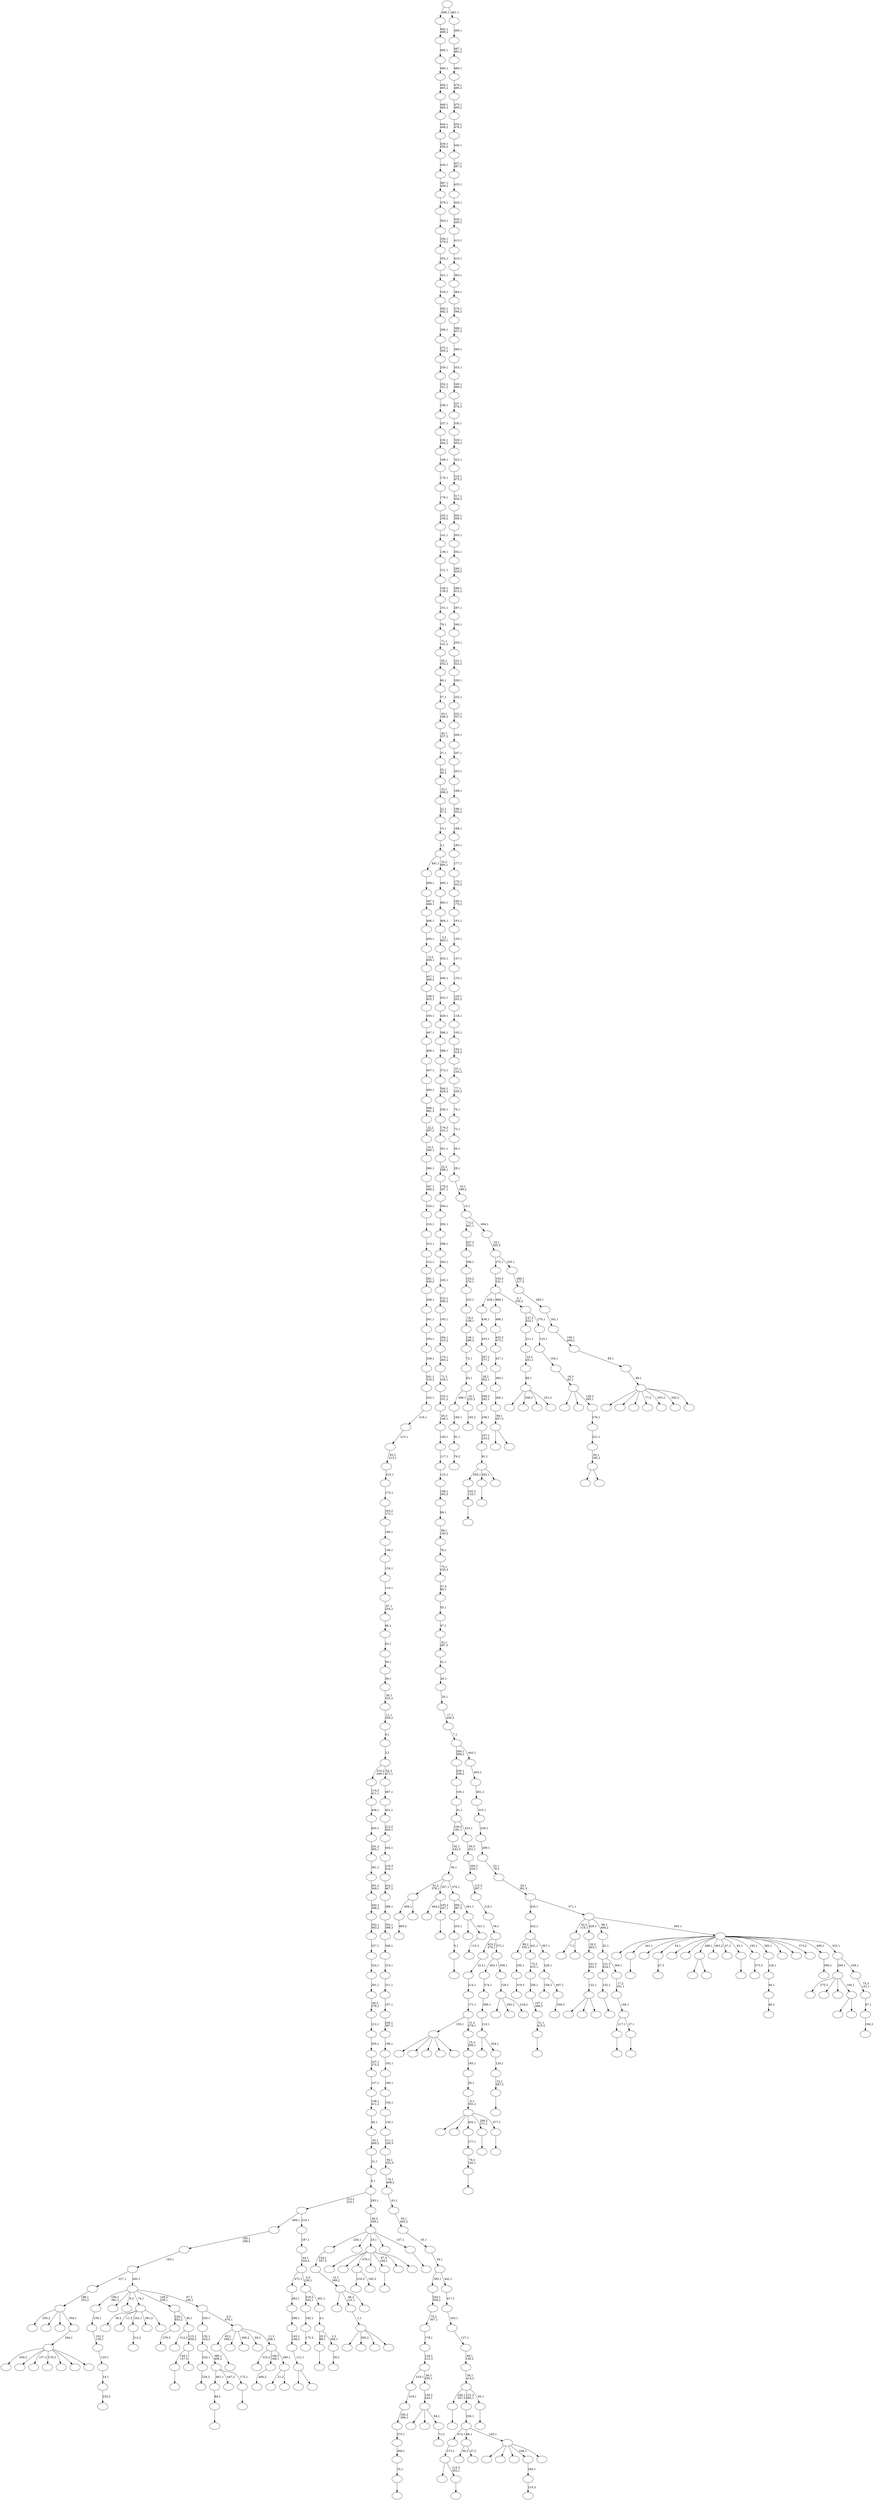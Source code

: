digraph T {
	650 [label=""]
	649 [label=""]
	648 [label=""]
	647 [label=""]
	646 [label=""]
	645 [label=""]
	644 [label=""]
	643 [label=""]
	642 [label=""]
	641 [label=""]
	640 [label=""]
	639 [label=""]
	638 [label=""]
	637 [label=""]
	636 [label=""]
	635 [label=""]
	634 [label=""]
	633 [label=""]
	632 [label=""]
	631 [label=""]
	630 [label=""]
	629 [label=""]
	628 [label=""]
	627 [label=""]
	626 [label=""]
	625 [label=""]
	624 [label=""]
	623 [label=""]
	622 [label=""]
	621 [label=""]
	620 [label=""]
	619 [label=""]
	618 [label=""]
	617 [label=""]
	616 [label=""]
	615 [label=""]
	614 [label=""]
	613 [label=""]
	612 [label=""]
	611 [label=""]
	610 [label=""]
	609 [label=""]
	608 [label=""]
	607 [label=""]
	606 [label=""]
	605 [label=""]
	604 [label=""]
	603 [label=""]
	602 [label=""]
	601 [label=""]
	600 [label=""]
	599 [label=""]
	598 [label=""]
	597 [label=""]
	596 [label=""]
	595 [label=""]
	594 [label=""]
	593 [label=""]
	592 [label=""]
	591 [label=""]
	590 [label=""]
	589 [label=""]
	588 [label=""]
	587 [label=""]
	586 [label=""]
	585 [label=""]
	584 [label=""]
	583 [label=""]
	582 [label=""]
	581 [label=""]
	580 [label=""]
	579 [label=""]
	578 [label=""]
	577 [label=""]
	576 [label=""]
	575 [label=""]
	574 [label=""]
	573 [label=""]
	572 [label=""]
	571 [label=""]
	570 [label=""]
	569 [label=""]
	568 [label=""]
	567 [label=""]
	566 [label=""]
	565 [label=""]
	564 [label=""]
	563 [label=""]
	562 [label=""]
	561 [label=""]
	560 [label=""]
	559 [label=""]
	558 [label=""]
	557 [label=""]
	556 [label=""]
	555 [label=""]
	554 [label=""]
	553 [label=""]
	552 [label=""]
	551 [label=""]
	550 [label=""]
	549 [label=""]
	548 [label=""]
	547 [label=""]
	546 [label=""]
	545 [label=""]
	544 [label=""]
	543 [label=""]
	542 [label=""]
	541 [label=""]
	540 [label=""]
	539 [label=""]
	538 [label=""]
	537 [label=""]
	536 [label=""]
	535 [label=""]
	534 [label=""]
	533 [label=""]
	532 [label=""]
	531 [label=""]
	530 [label=""]
	529 [label=""]
	528 [label=""]
	527 [label=""]
	526 [label=""]
	525 [label=""]
	524 [label=""]
	523 [label=""]
	522 [label=""]
	521 [label=""]
	520 [label=""]
	519 [label=""]
	518 [label=""]
	517 [label=""]
	516 [label=""]
	515 [label=""]
	514 [label=""]
	513 [label=""]
	512 [label=""]
	511 [label=""]
	510 [label=""]
	509 [label=""]
	508 [label=""]
	507 [label=""]
	506 [label=""]
	505 [label=""]
	504 [label=""]
	503 [label=""]
	502 [label=""]
	501 [label=""]
	500 [label=""]
	499 [label=""]
	498 [label=""]
	497 [label=""]
	496 [label=""]
	495 [label=""]
	494 [label=""]
	493 [label=""]
	492 [label=""]
	491 [label=""]
	490 [label=""]
	489 [label=""]
	488 [label=""]
	487 [label=""]
	486 [label=""]
	485 [label=""]
	484 [label=""]
	483 [label=""]
	482 [label=""]
	481 [label=""]
	480 [label=""]
	479 [label=""]
	478 [label=""]
	477 [label=""]
	476 [label=""]
	475 [label=""]
	474 [label=""]
	473 [label=""]
	472 [label=""]
	471 [label=""]
	470 [label=""]
	469 [label=""]
	468 [label=""]
	467 [label=""]
	466 [label=""]
	465 [label=""]
	464 [label=""]
	463 [label=""]
	462 [label=""]
	461 [label=""]
	460 [label=""]
	459 [label=""]
	458 [label=""]
	457 [label=""]
	456 [label=""]
	455 [label=""]
	454 [label=""]
	453 [label=""]
	452 [label=""]
	451 [label=""]
	450 [label=""]
	449 [label=""]
	448 [label=""]
	447 [label=""]
	446 [label=""]
	445 [label=""]
	444 [label=""]
	443 [label=""]
	442 [label=""]
	441 [label=""]
	440 [label=""]
	439 [label=""]
	438 [label=""]
	437 [label=""]
	436 [label=""]
	435 [label=""]
	434 [label=""]
	433 [label=""]
	432 [label=""]
	431 [label=""]
	430 [label=""]
	429 [label=""]
	428 [label=""]
	427 [label=""]
	426 [label=""]
	425 [label=""]
	424 [label=""]
	423 [label=""]
	422 [label=""]
	421 [label=""]
	420 [label=""]
	419 [label=""]
	418 [label=""]
	417 [label=""]
	416 [label=""]
	415 [label=""]
	414 [label=""]
	413 [label=""]
	412 [label=""]
	411 [label=""]
	410 [label=""]
	409 [label=""]
	408 [label=""]
	407 [label=""]
	406 [label=""]
	405 [label=""]
	404 [label=""]
	403 [label=""]
	402 [label=""]
	401 [label=""]
	400 [label=""]
	399 [label=""]
	398 [label=""]
	397 [label=""]
	396 [label=""]
	395 [label=""]
	394 [label=""]
	393 [label=""]
	392 [label=""]
	391 [label=""]
	390 [label=""]
	389 [label=""]
	388 [label=""]
	387 [label=""]
	386 [label=""]
	385 [label=""]
	384 [label=""]
	383 [label=""]
	382 [label=""]
	381 [label=""]
	380 [label=""]
	379 [label=""]
	378 [label=""]
	377 [label=""]
	376 [label=""]
	375 [label=""]
	374 [label=""]
	373 [label=""]
	372 [label=""]
	371 [label=""]
	370 [label=""]
	369 [label=""]
	368 [label=""]
	367 [label=""]
	366 [label=""]
	365 [label=""]
	364 [label=""]
	363 [label=""]
	362 [label=""]
	361 [label=""]
	360 [label=""]
	359 [label=""]
	358 [label=""]
	357 [label=""]
	356 [label=""]
	355 [label=""]
	354 [label=""]
	353 [label=""]
	352 [label=""]
	351 [label=""]
	350 [label=""]
	349 [label=""]
	348 [label=""]
	347 [label=""]
	346 [label=""]
	345 [label=""]
	344 [label=""]
	343 [label=""]
	342 [label=""]
	341 [label=""]
	340 [label=""]
	339 [label=""]
	338 [label=""]
	337 [label=""]
	336 [label=""]
	335 [label=""]
	334 [label=""]
	333 [label=""]
	332 [label=""]
	331 [label=""]
	330 [label=""]
	329 [label=""]
	328 [label=""]
	327 [label=""]
	326 [label=""]
	325 [label=""]
	324 [label=""]
	323 [label=""]
	322 [label=""]
	321 [label=""]
	320 [label=""]
	319 [label=""]
	318 [label=""]
	317 [label=""]
	316 [label=""]
	315 [label=""]
	314 [label=""]
	313 [label=""]
	312 [label=""]
	311 [label=""]
	310 [label=""]
	309 [label=""]
	308 [label=""]
	307 [label=""]
	306 [label=""]
	305 [label=""]
	304 [label=""]
	303 [label=""]
	302 [label=""]
	301 [label=""]
	300 [label=""]
	299 [label=""]
	298 [label=""]
	297 [label=""]
	296 [label=""]
	295 [label=""]
	294 [label=""]
	293 [label=""]
	292 [label=""]
	291 [label=""]
	290 [label=""]
	289 [label=""]
	288 [label=""]
	287 [label=""]
	286 [label=""]
	285 [label=""]
	284 [label=""]
	283 [label=""]
	282 [label=""]
	281 [label=""]
	280 [label=""]
	279 [label=""]
	278 [label=""]
	277 [label=""]
	276 [label=""]
	275 [label=""]
	274 [label=""]
	273 [label=""]
	272 [label=""]
	271 [label=""]
	270 [label=""]
	269 [label=""]
	268 [label=""]
	267 [label=""]
	266 [label=""]
	265 [label=""]
	264 [label=""]
	263 [label=""]
	262 [label=""]
	261 [label=""]
	260 [label=""]
	259 [label=""]
	258 [label=""]
	257 [label=""]
	256 [label=""]
	255 [label=""]
	254 [label=""]
	253 [label=""]
	252 [label=""]
	251 [label=""]
	250 [label=""]
	249 [label=""]
	248 [label=""]
	247 [label=""]
	246 [label=""]
	245 [label=""]
	244 [label=""]
	243 [label=""]
	242 [label=""]
	241 [label=""]
	240 [label=""]
	239 [label=""]
	238 [label=""]
	237 [label=""]
	236 [label=""]
	235 [label=""]
	234 [label=""]
	233 [label=""]
	232 [label=""]
	231 [label=""]
	230 [label=""]
	229 [label=""]
	228 [label=""]
	227 [label=""]
	226 [label=""]
	225 [label=""]
	224 [label=""]
	223 [label=""]
	222 [label=""]
	221 [label=""]
	220 [label=""]
	219 [label=""]
	218 [label=""]
	217 [label=""]
	216 [label=""]
	215 [label=""]
	214 [label=""]
	213 [label=""]
	212 [label=""]
	211 [label=""]
	210 [label=""]
	209 [label=""]
	208 [label=""]
	207 [label=""]
	206 [label=""]
	205 [label=""]
	204 [label=""]
	203 [label=""]
	202 [label=""]
	201 [label=""]
	200 [label=""]
	199 [label=""]
	198 [label=""]
	197 [label=""]
	196 [label=""]
	195 [label=""]
	194 [label=""]
	193 [label=""]
	192 [label=""]
	191 [label=""]
	190 [label=""]
	189 [label=""]
	188 [label=""]
	187 [label=""]
	186 [label=""]
	185 [label=""]
	184 [label=""]
	183 [label=""]
	182 [label=""]
	181 [label=""]
	180 [label=""]
	179 [label=""]
	178 [label=""]
	177 [label=""]
	176 [label=""]
	175 [label=""]
	174 [label=""]
	173 [label=""]
	172 [label=""]
	171 [label=""]
	170 [label=""]
	169 [label=""]
	168 [label=""]
	167 [label=""]
	166 [label=""]
	165 [label=""]
	164 [label=""]
	163 [label=""]
	162 [label=""]
	161 [label=""]
	160 [label=""]
	159 [label=""]
	158 [label=""]
	157 [label=""]
	156 [label=""]
	155 [label=""]
	154 [label=""]
	153 [label=""]
	152 [label=""]
	151 [label=""]
	150 [label=""]
	149 [label=""]
	148 [label=""]
	147 [label=""]
	146 [label=""]
	145 [label=""]
	144 [label=""]
	143 [label=""]
	142 [label=""]
	141 [label=""]
	140 [label=""]
	139 [label=""]
	138 [label=""]
	137 [label=""]
	136 [label=""]
	135 [label=""]
	134 [label=""]
	133 [label=""]
	132 [label=""]
	131 [label=""]
	130 [label=""]
	129 [label=""]
	128 [label=""]
	127 [label=""]
	126 [label=""]
	125 [label=""]
	124 [label=""]
	123 [label=""]
	122 [label=""]
	121 [label=""]
	120 [label=""]
	119 [label=""]
	118 [label=""]
	117 [label=""]
	116 [label=""]
	115 [label=""]
	114 [label=""]
	113 [label=""]
	112 [label=""]
	111 [label=""]
	110 [label=""]
	109 [label=""]
	108 [label=""]
	107 [label=""]
	106 [label=""]
	105 [label=""]
	104 [label=""]
	103 [label=""]
	102 [label=""]
	101 [label=""]
	100 [label=""]
	99 [label=""]
	98 [label=""]
	97 [label=""]
	96 [label=""]
	95 [label=""]
	94 [label=""]
	93 [label=""]
	92 [label=""]
	91 [label=""]
	90 [label=""]
	89 [label=""]
	88 [label=""]
	87 [label=""]
	86 [label=""]
	85 [label=""]
	84 [label=""]
	83 [label=""]
	82 [label=""]
	81 [label=""]
	80 [label=""]
	79 [label=""]
	78 [label=""]
	77 [label=""]
	76 [label=""]
	75 [label=""]
	74 [label=""]
	73 [label=""]
	72 [label=""]
	71 [label=""]
	70 [label=""]
	69 [label=""]
	68 [label=""]
	67 [label=""]
	66 [label=""]
	65 [label=""]
	64 [label=""]
	63 [label=""]
	62 [label=""]
	61 [label=""]
	60 [label=""]
	59 [label=""]
	58 [label=""]
	57 [label=""]
	56 [label=""]
	55 [label=""]
	54 [label=""]
	53 [label=""]
	52 [label=""]
	51 [label=""]
	50 [label=""]
	49 [label=""]
	48 [label=""]
	47 [label=""]
	46 [label=""]
	45 [label=""]
	44 [label=""]
	43 [label=""]
	42 [label=""]
	41 [label=""]
	40 [label=""]
	39 [label=""]
	38 [label=""]
	37 [label=""]
	36 [label=""]
	35 [label=""]
	34 [label=""]
	33 [label=""]
	32 [label=""]
	31 [label=""]
	30 [label=""]
	29 [label=""]
	28 [label=""]
	27 [label=""]
	26 [label=""]
	25 [label=""]
	24 [label=""]
	23 [label=""]
	22 [label=""]
	21 [label=""]
	20 [label=""]
	19 [label=""]
	18 [label=""]
	17 [label=""]
	16 [label=""]
	15 [label=""]
	14 [label=""]
	13 [label=""]
	12 [label=""]
	11 [label=""]
	10 [label=""]
	9 [label=""]
	8 [label=""]
	7 [label=""]
	6 [label=""]
	5 [label=""]
	4 [label=""]
	3 [label=""]
	2 [label=""]
	1 [label=""]
	0 [label=""]
	648 -> 649 [label=""]
	645 -> 646 [label="485,2"]
	638 -> 639 [label="47,3"]
	633 -> 634 [label=""]
	632 -> 633 [label="102,2\n116,1"]
	621 -> 622 [label=""]
	620 -> 621 [label="84,1"]
	618 -> 619 [label="235,2"]
	617 -> 618 [label="14,1"]
	616 -> 617 [label="125,1"]
	615 -> 616 [label="101,2\n135,1"]
	614 -> 615 [label="239,1"]
	612 -> 613 [label=""]
	606 -> 607 [label=""]
	605 -> 606 [label="5,1"]
	604 -> 605 [label="253,1"]
	600 -> 645 [label="409,1"]
	600 -> 601 [label=""]
	598 -> 631 [label=""]
	598 -> 599 [label=""]
	593 -> 594 [label=""]
	580 -> 581 [label="212,2"]
	577 -> 578 [label=""]
	576 -> 577 [label="79,2\n142,1"]
	575 -> 576 [label="277,1"]
	571 -> 572 [label=""]
	570 -> 571 [label="16,1"]
	569 -> 570 [label="309,1"]
	568 -> 569 [label="375,1"]
	567 -> 568 [label="180,2\n399,1"]
	566 -> 567 [label="418,1"]
	560 -> 602 [label=""]
	560 -> 596 [label="395,2"]
	560 -> 574 [label=""]
	560 -> 561 [label=""]
	559 -> 560 [label="1,1"]
	556 -> 557 [label=""]
	555 -> 556 [label="152,1"]
	553 -> 610 [label="7,2"]
	553 -> 554 [label=""]
	549 -> 550 [label=""]
	545 -> 546 [label="319,3"]
	544 -> 545 [label="230,1"]
	542 -> 543 [label=""]
	541 -> 542 [label="51,1\n415,2"]
	540 -> 541 [label="197,1\n388,3"]
	539 -> 540 [label="256,1"]
	538 -> 539 [label="75,2\n415,1"]
	536 -> 537 [label=""]
	535 -> 597 [label=""]
	535 -> 536 [label="215,3\n452,1"]
	534 -> 535 [label="273,1"]
	531 -> 532 [label="76,2"]
	530 -> 531 [label="81,1"]
	529 -> 530 [label="166,1"]
	527 -> 528 [label=""]
	524 -> 525 [label="466,2"]
	519 -> 632 [label="265,1"]
	519 -> 549 [label="263,1"]
	519 -> 520 [label=""]
	518 -> 519 [label="91,1"]
	517 -> 518 [label="107,1\n233,2"]
	516 -> 517 [label="258,1"]
	515 -> 516 [label="208,2\n282,1"]
	514 -> 515 [label="28,2\n362,1"]
	513 -> 514 [label="267,2\n377,1"]
	512 -> 513 [label="433,1"]
	511 -> 512 [label="436,1"]
	508 -> 644 [label="216,2"]
	508 -> 509 [label="160,2"]
	506 -> 590 [label=""]
	506 -> 507 [label=""]
	505 -> 506 [label="80,1\n267,3"]
	504 -> 505 [label="266,1"]
	503 -> 504 [label="380,1"]
	502 -> 503 [label="427,1"]
	501 -> 502 [label="435,2\n473,1"]
	500 -> 501 [label="488,1"]
	495 -> 496 [label="356,3"]
	494 -> 548 [label="158,2"]
	494 -> 495 [label="497,1"]
	493 -> 494 [label="328,1"]
	492 -> 544 [label="89,2\n350,1"]
	492 -> 538 [label="431,1"]
	492 -> 493 [label="367,1"]
	491 -> 492 [label="422,1"]
	489 -> 490 [label=""]
	487 -> 637 [label=""]
	487 -> 559 [label="66,2\n131,1"]
	487 -> 488 [label=""]
	486 -> 487 [label="12,1\n169,2"]
	485 -> 486 [label="224,1\n347,2"]
	482 -> 483 [label=""]
	481 -> 521 [label="464,2"]
	481 -> 482 [label="193,2\n247,1"]
	478 -> 479 [label="234,2"]
	475 -> 476 [label=""]
	472 -> 473 [label="175,2"]
	471 -> 472 [label="182,1"]
	469 -> 636 [label=""]
	469 -> 523 [label="208,3"]
	469 -> 474 [label=""]
	469 -> 470 [label="231,2"]
	468 -> 469 [label="88,1"]
	467 -> 468 [label="33,2\n201,1"]
	466 -> 467 [label="211,1"]
	463 -> 464 [label=""]
	461 -> 462 [label="373,3"]
	459 -> 460 [label="46,2"]
	458 -> 459 [label="46,1"]
	457 -> 458 [label="126,1"]
	454 -> 522 [label=""]
	454 -> 455 [label=""]
	453 -> 454 [label="95,1\n185,2"]
	452 -> 453 [label="221,1"]
	451 -> 452 [label="276,1"]
	450 -> 588 [label=""]
	450 -> 552 [label=""]
	450 -> 451 [label="129,2\n495,1"]
	449 -> 450 [label="19,3\n83,1"]
	448 -> 449 [label="104,1"]
	447 -> 448 [label="123,1"]
	446 -> 466 [label="147,2\n325,1"]
	446 -> 447 [label="270,1"]
	445 -> 511 [label="438,1"]
	445 -> 500 [label="489,1"]
	445 -> 446 [label="6,1\n330,2"]
	444 -> 445 [label="103,3\n231,1"]
	442 -> 443 [label="279,3"]
	440 -> 441 [label="71,2"]
	439 -> 609 [label=""]
	439 -> 583 [label=""]
	439 -> 440 [label="64,1"]
	438 -> 439 [label="130,2\n243,1"]
	437 -> 566 [label="419,1"]
	437 -> 438 [label="39,3\n355,1"]
	436 -> 437 [label="124,1\n312,3"]
	435 -> 436 [label="178,1"]
	434 -> 435 [label="70,2\n307,1"]
	433 -> 434 [label="334,1\n356,2"]
	429 -> 629 [label=""]
	429 -> 499 [label=""]
	429 -> 430 [label=""]
	428 -> 429 [label="122,1"]
	427 -> 428 [label="101,3\n202,1"]
	426 -> 427 [label="20,2\n262,1"]
	424 -> 425 [label=""]
	421 -> 584 [label="30,2"]
	421 -> 422 [label="37,2"]
	418 -> 547 [label=""]
	418 -> 419 [label=""]
	417 -> 418 [label="112,1"]
	416 -> 417 [label="143,1\n248,2"]
	415 -> 416 [label="299,1"]
	414 -> 415 [label="462,1"]
	412 -> 413 [label=""]
	411 -> 612 [label="217,1"]
	411 -> 412 [label="27,1"]
	410 -> 411 [label="109,1"]
	409 -> 410 [label="17,2\n191,1"]
	408 -> 555 [label="121,3\n424,1"]
	408 -> 409 [label="364,1"]
	407 -> 408 [label="32,1"]
	405 -> 406 [label="210,3"]
	404 -> 405 [label="240,1"]
	399 -> 400 [label="115,2"]
	398 -> 628 [label=""]
	398 -> 399 [label="421,1"]
	397 -> 604 [label="365,1\n387,3"]
	397 -> 398 [label="361,1"]
	396 -> 600 [label="41,2\n378,1"]
	396 -> 481 [label="357,1"]
	396 -> 397 [label="370,1"]
	395 -> 396 [label="36,1"]
	394 -> 395 [label="92,1\n163,3"]
	386 -> 387 [label=""]
	385 -> 620 [label="461,1"]
	385 -> 431 [label="447,2"]
	385 -> 386 [label="172,1"]
	384 -> 478 [label="234,1"]
	384 -> 385 [label="386,1\n406,2"]
	383 -> 384 [label="132,1\n324,2"]
	381 -> 647 [label=""]
	381 -> 642 [label=""]
	381 -> 551 [label=""]
	381 -> 497 [label=""]
	381 -> 382 [label=""]
	378 -> 379 [label=""]
	376 -> 377 [label=""]
	375 -> 376 [label="53,1\n287,2"]
	374 -> 375 [label="120,1"]
	373 -> 562 [label=""]
	373 -> 374 [label="204,1"]
	372 -> 373 [label="110,1"]
	371 -> 372 [label="369,1"]
	370 -> 371 [label="374,1"]
	368 -> 626 [label="450,2"]
	368 -> 624 [label=""]
	368 -> 563 [label="157,2"]
	368 -> 558 [label="279,2"]
	368 -> 477 [label=""]
	368 -> 389 [label=""]
	368 -> 369 [label=""]
	367 -> 368 [label="264,1"]
	366 -> 641 [label="205,2"]
	366 -> 623 [label=""]
	366 -> 432 [label=""]
	366 -> 367 [label="304,1"]
	365 -> 366 [label="186,1\n252,2"]
	362 -> 363 [label="396,2"]
	360 -> 627 [label="49,2"]
	360 -> 582 [label="11,2"]
	360 -> 580 [label="242,1"]
	360 -> 465 [label="381,2"]
	360 -> 361 [label=""]
	358 -> 378 [label="144,1\n157,3"]
	358 -> 359 [label=""]
	357 -> 573 [label="312,2"]
	357 -> 358 [label="113,1\n459,2"]
	356 -> 442 [label="228,1\n453,2"]
	356 -> 357 [label="90,1"]
	354 -> 608 [label=""]
	354 -> 586 [label=""]
	354 -> 508 [label="478,1"]
	354 -> 484 [label=""]
	354 -> 463 [label="87,3\n194,1"]
	354 -> 391 [label=""]
	354 -> 355 [label=""]
	352 -> 353 [label=""]
	351 -> 611 [label=""]
	351 -> 595 [label=""]
	351 -> 575 [label="402,1"]
	351 -> 424 [label="206,2\n271,1"]
	351 -> 352 [label="477,1"]
	350 -> 351 [label="8,1\n301,2"]
	349 -> 350 [label="29,1"]
	348 -> 349 [label="183,1"]
	347 -> 348 [label="15,3\n206,1"]
	346 -> 381 [label="150,1"]
	346 -> 347 [label="31,2\n278,1"]
	345 -> 346 [label="171,1"]
	344 -> 345 [label="214,1"]
	343 -> 344 [label="413,1"]
	341 -> 589 [label="21,2"]
	341 -> 342 [label=""]
	340 -> 533 [label="310,2"]
	340 -> 524 [label="148,3\n168,1"]
	340 -> 341 [label="280,1"]
	339 -> 593 [label="45,2\n348,1"]
	339 -> 591 [label=""]
	339 -> 510 [label="366,2"]
	339 -> 401 [label="59,2"]
	339 -> 340 [label="11,3\n308,1"]
	338 -> 383 [label="220,1"]
	338 -> 339 [label="9,3\n470,1"]
	337 -> 614 [label="190,2\n382,1"]
	337 -> 564 [label=""]
	337 -> 498 [label="9,2"]
	337 -> 360 [label="74,1"]
	337 -> 356 [label="148,2\n359,1"]
	337 -> 338 [label="87,2\n146,1"]
	336 -> 365 [label="227,1"]
	336 -> 337 [label="295,1"]
	335 -> 336 [label="145,1"]
	334 -> 335 [label="190,1\n268,2"]
	332 -> 585 [label=""]
	332 -> 390 [label="292,2"]
	332 -> 333 [label="218,2"]
	331 -> 332 [label="128,1"]
	330 -> 370 [label="492,1"]
	330 -> 331 [label="358,1"]
	329 -> 343 [label="423,2\n479,1"]
	329 -> 330 [label="372,1"]
	328 -> 329 [label="38,1"]
	327 -> 328 [label="218,1"]
	326 -> 327 [label="115,3\n287,1"]
	325 -> 326 [label="200,2\n336,1"]
	324 -> 325 [label="65,3\n351,1"]
	323 -> 394 [label="100,2\n181,1"]
	323 -> 324 [label="423,1"]
	322 -> 323 [label="31,1"]
	321 -> 322 [label="100,1"]
	320 -> 321 [label="200,1\n339,2"]
	317 -> 640 [label=""]
	317 -> 579 [label=""]
	317 -> 420 [label=""]
	317 -> 404 [label="338,1"]
	317 -> 318 [label=""]
	316 -> 534 [label="474,1"]
	316 -> 421 [label="86,1"]
	316 -> 317 [label="105,1"]
	315 -> 316 [label="326,1"]
	313 -> 314 [label="39,2"]
	312 -> 527 [label="25,3\n98,1"]
	312 -> 313 [label="2,2\n394,1"]
	311 -> 312 [label="4,1"]
	310 -> 471 [label="319,2\n342,1"]
	310 -> 311 [label="391,1"]
	309 -> 414 [label="472,1"]
	309 -> 310 [label="0,2\n236,1"]
	308 -> 309 [label="44,1\n324,3"]
	307 -> 308 [label="187,1"]
	306 -> 334 [label="484,1"]
	306 -> 307 [label="219,1"]
	304 -> 305 [label=""]
	303 -> 485 [label="226,1"]
	303 -> 380 [label=""]
	303 -> 354 [label="18,1"]
	303 -> 319 [label=""]
	303 -> 304 [label="137,1"]
	302 -> 303 [label="49,3\n169,1"]
	301 -> 306 [label="215,2\n310,1"]
	301 -> 302 [label="293,1"]
	300 -> 301 [label="0,1"]
	299 -> 300 [label="21,1"]
	298 -> 299 [label="43,1\n400,2"]
	297 -> 298 [label="49,1"]
	296 -> 297 [label="148,1\n411,2"]
	295 -> 296 [label="157,1"]
	294 -> 295 [label="167,1\n275,2"]
	293 -> 294 [label="205,1"]
	292 -> 293 [label="212,1"]
	291 -> 292 [label="60,2\n279,1"]
	290 -> 291 [label="281,1"]
	289 -> 290 [label="324,1"]
	288 -> 289 [label="327,1"]
	287 -> 288 [label="332,1\n363,2"]
	286 -> 287 [label="340,1\n398,2"]
	285 -> 286 [label="261,2\n349,1"]
	284 -> 285 [label="381,1"]
	283 -> 284 [label="241,2\n395,1"]
	282 -> 283 [label="405,1"]
	281 -> 282 [label="406,1"]
	280 -> 281 [label="114,2\n411,1"]
	278 -> 279 [label=""]
	277 -> 489 [label="246,1\n347,3"]
	277 -> 315 [label="121,2\n392,1"]
	277 -> 278 [label="93,1"]
	276 -> 277 [label="58,1\n414,2"]
	275 -> 276 [label="68,1\n159,2"]
	274 -> 275 [label="127,1"]
	273 -> 274 [label="343,1"]
	272 -> 273 [label="417,1"]
	271 -> 433 [label="383,1"]
	271 -> 272 [label="442,1"]
	270 -> 271 [label="34,1"]
	269 -> 270 [label="35,1"]
	268 -> 269 [label="55,1\n445,2"]
	267 -> 268 [label="61,1"]
	266 -> 267 [label="70,1\n408,2"]
	265 -> 266 [label="94,1\n252,3"]
	264 -> 265 [label="111,1\n160,3"]
	263 -> 264 [label="130,1"]
	262 -> 263 [label="154,1"]
	261 -> 262 [label="180,1"]
	260 -> 261 [label="192,1"]
	259 -> 260 [label="199,1"]
	258 -> 259 [label="244,1\n397,2"]
	257 -> 258 [label="257,1"]
	256 -> 257 [label="311,1"]
	255 -> 256 [label="314,1"]
	254 -> 255 [label="346,1"]
	253 -> 254 [label="354,1\n398,3"]
	252 -> 253 [label="389,1"]
	251 -> 252 [label="414,1\n467,2"]
	250 -> 251 [label="216,3\n416,1"]
	249 -> 250 [label="434,1"]
	248 -> 249 [label="213,2\n445,1"]
	247 -> 248 [label="451,1"]
	246 -> 247 [label="467,1"]
	245 -> 280 [label="210,2\n449,1"]
	245 -> 246 [label="62,2\n471,1"]
	244 -> 245 [label="2,1"]
	243 -> 244 [label="9,1"]
	242 -> 243 [label="11,1\n259,2"]
	241 -> 242 [label="30,1\n323,2"]
	240 -> 241 [label="39,1"]
	239 -> 240 [label="59,1"]
	238 -> 239 [label="62,1"]
	237 -> 238 [label="66,1"]
	236 -> 237 [label="87,1\n254,2"]
	235 -> 236 [label="114,1"]
	234 -> 235 [label="134,1"]
	233 -> 234 [label="159,1"]
	232 -> 233 [label="160,1"]
	231 -> 232 [label="163,2\n173,1"]
	230 -> 231 [label="175,1"]
	229 -> 230 [label="210,1"]
	228 -> 229 [label="65,2\n213,1"]
	227 -> 228 [label="215,1"]
	226 -> 227 [label="216,1"]
	225 -> 226 [label="222,1"]
	224 -> 225 [label="241,1\n316,2"]
	223 -> 224 [label="248,1"]
	222 -> 223 [label="254,1"]
	221 -> 222 [label="261,1"]
	220 -> 221 [label="268,1"]
	219 -> 220 [label="291,1\n430,2"]
	218 -> 219 [label="312,1"]
	217 -> 218 [label="313,1"]
	216 -> 217 [label="316,1"]
	215 -> 216 [label="323,1"]
	214 -> 215 [label="347,1\n468,2"]
	213 -> 214 [label="366,1"]
	212 -> 213 [label="23,2\n390,1"]
	211 -> 212 [label="22,2\n397,1"]
	210 -> 211 [label="398,1\n481,2"]
	209 -> 210 [label="400,1"]
	208 -> 209 [label="407,1"]
	207 -> 208 [label="408,1"]
	206 -> 207 [label="447,1"]
	205 -> 206 [label="450,1"]
	204 -> 205 [label="106,2\n453,1"]
	203 -> 204 [label="457,1\n469,2"]
	202 -> 203 [label="15,2\n458,1"]
	201 -> 202 [label="459,1"]
	200 -> 201 [label="466,1"]
	199 -> 200 [label="387,2\n468,1"]
	198 -> 199 [label="469,1"]
	196 -> 630 [label=""]
	196 -> 197 [label=""]
	195 -> 526 [label="275,3"]
	195 -> 403 [label=""]
	195 -> 364 [label=""]
	195 -> 196 [label="164,1"]
	193 -> 194 [label="165,2"]
	192 -> 529 [label="486,1"]
	192 -> 193 [label="10,1\n225,2"]
	191 -> 192 [label="63,1"]
	190 -> 191 [label="72,1"]
	189 -> 190 [label="136,1\n286,2"]
	188 -> 189 [label="19,2\n138,1"]
	187 -> 188 [label="225,1"]
	186 -> 187 [label="103,2\n274,1"]
	185 -> 186 [label="306,1"]
	184 -> 185 [label="207,2\n320,1"]
	182 -> 183 [label="184,2"]
	181 -> 182 [label="67,1"]
	180 -> 181 [label="75,3\n151,1"]
	179 -> 195 [label="269,1"]
	179 -> 180 [label="249,1"]
	178 -> 650 [label=""]
	178 -> 648 [label="341,1"]
	178 -> 643 [label=""]
	178 -> 638 [label="54,1"]
	178 -> 625 [label=""]
	178 -> 603 [label=""]
	178 -> 598 [label="496,1"]
	178 -> 587 [label="463,2"]
	178 -> 565 [label="47,2"]
	178 -> 475 [label="82,1"]
	178 -> 461 [label="195,1"]
	178 -> 457 [label="385,1"]
	178 -> 423 [label=""]
	178 -> 393 [label=""]
	178 -> 392 [label="373,2"]
	178 -> 362 [label="498,1"]
	178 -> 179 [label="333,1"]
	177 -> 553 [label="42,2\n119,1"]
	177 -> 426 [label="428,1"]
	177 -> 407 [label="96,1\n494,2"]
	177 -> 178 [label="493,1"]
	176 -> 491 [label="425,1"]
	176 -> 177 [label="371,1"]
	175 -> 176 [label="24,1\n301,3"]
	174 -> 175 [label="52,1\n79,3"]
	173 -> 174 [label="209,1"]
	172 -> 173 [label="229,1"]
	171 -> 172 [label="315,1"]
	170 -> 171 [label="401,1"]
	169 -> 170 [label="403,1"]
	168 -> 320 [label="284,1\n388,2"]
	168 -> 169 [label="443,1"]
	167 -> 168 [label="7,1"]
	166 -> 167 [label="17,1\n430,3"]
	165 -> 166 [label="20,1"]
	164 -> 165 [label="26,1"]
	163 -> 164 [label="41,1"]
	162 -> 163 [label="42,1\n297,2"]
	161 -> 162 [label="47,1"]
	160 -> 161 [label="50,1"]
	159 -> 160 [label="37,3\n69,1"]
	158 -> 159 [label="75,1\n235,3"]
	157 -> 158 [label="78,1"]
	156 -> 157 [label="89,1\n140,2"]
	155 -> 156 [label="99,1"]
	154 -> 155 [label="108,1\n363,3"]
	153 -> 154 [label="115,1"]
	152 -> 153 [label="117,1"]
	151 -> 152 [label="140,1"]
	150 -> 151 [label="45,3\n149,1"]
	149 -> 150 [label="153,1\n331,2"]
	148 -> 149 [label="71,3\n158,1"]
	147 -> 148 [label="174,1\n283,2"]
	146 -> 147 [label="184,1\n223,2"]
	145 -> 146 [label="193,1"]
	144 -> 145 [label="223,1\n446,2"]
	143 -> 144 [label="245,1"]
	142 -> 143 [label="283,1"]
	141 -> 142 [label="288,1"]
	140 -> 141 [label="292,1"]
	139 -> 140 [label="294,1"]
	138 -> 139 [label="179,2\n297,1"]
	137 -> 138 [label="22,3\n298,1"]
	136 -> 137 [label="301,1"]
	135 -> 136 [label="176,2\n331,1"]
	134 -> 135 [label="339,1"]
	133 -> 134 [label="344,1\n429,2"]
	132 -> 133 [label="373,1"]
	131 -> 132 [label="388,1"]
	130 -> 131 [label="396,1"]
	129 -> 130 [label="429,1"]
	128 -> 129 [label="432,1"]
	127 -> 128 [label="446,1"]
	126 -> 127 [label="455,1"]
	125 -> 126 [label="3,2\n463,1"]
	124 -> 125 [label="464,1"]
	123 -> 124 [label="483,1"]
	122 -> 123 [label="485,1"]
	121 -> 198 [label="481,1"]
	121 -> 122 [label="25,2\n494,1"]
	120 -> 121 [label="3,1"]
	119 -> 120 [label="15,1"]
	118 -> 119 [label="22,1\n57,2"]
	117 -> 118 [label="23,1\n296,2"]
	116 -> 117 [label="25,1\n40,2"]
	115 -> 116 [label="37,1"]
	114 -> 115 [label="40,1\n237,2"]
	113 -> 114 [label="45,1\n189,2"]
	112 -> 113 [label="57,1"]
	111 -> 112 [label="60,1"]
	110 -> 111 [label="65,1\n352,2"]
	109 -> 110 [label="71,1\n141,2"]
	108 -> 109 [label="79,1"]
	107 -> 108 [label="101,1"]
	106 -> 107 [label="106,1\n139,2"]
	105 -> 106 [label="121,1"]
	104 -> 105 [label="139,1"]
	103 -> 104 [label="141,1"]
	102 -> 103 [label="163,1\n238,2"]
	101 -> 102 [label="176,1"]
	100 -> 101 [label="179,1"]
	99 -> 100 [label="189,1"]
	98 -> 99 [label="235,1\n444,2"]
	97 -> 98 [label="237,1"]
	96 -> 97 [label="238,1"]
	95 -> 96 [label="252,1\n321,2"]
	94 -> 95 [label="259,1"]
	93 -> 94 [label="275,1\n300,2"]
	92 -> 93 [label="296,1"]
	91 -> 92 [label="300,1\n482,2"]
	90 -> 91 [label="319,1"]
	89 -> 90 [label="321,1"]
	88 -> 89 [label="352,1"]
	87 -> 88 [label="356,1\n379,2"]
	86 -> 87 [label="363,1"]
	85 -> 86 [label="379,1"]
	84 -> 85 [label="387,1\n439,2"]
	83 -> 84 [label="430,1"]
	82 -> 83 [label="439,1\n456,2"]
	81 -> 82 [label="444,1\n448,2"]
	80 -> 81 [label="448,1\n460,2"]
	79 -> 80 [label="456,1\n465,2"]
	78 -> 79 [label="460,1"]
	77 -> 78 [label="465,1"]
	76 -> 77 [label="482,1\n499,2"]
	74 -> 635 [label=""]
	74 -> 592 [label=""]
	74 -> 480 [label=""]
	74 -> 456 [label="77,2"]
	74 -> 402 [label="255,2"]
	74 -> 388 [label="345,2"]
	74 -> 75 [label=""]
	73 -> 74 [label="48,1"]
	72 -> 73 [label="85,1"]
	71 -> 72 [label="156,1\n404,2"]
	70 -> 71 [label="162,1"]
	69 -> 70 [label="285,1"]
	68 -> 69 [label="289,1\n317,2"]
	67 -> 444 [label="272,1"]
	67 -> 68 [label="335,1"]
	66 -> 67 [label="33,1\n305,2"]
	65 -> 184 [label="73,2\n441,1"]
	65 -> 66 [label="404,1"]
	64 -> 65 [label="13,1"]
	63 -> 64 [label="19,1\n188,2"]
	62 -> 63 [label="28,1"]
	61 -> 62 [label="56,1"]
	60 -> 61 [label="73,1"]
	59 -> 60 [label="76,1"]
	58 -> 59 [label="77,1\n250,2"]
	57 -> 58 [label="97,1\n155,2"]
	56 -> 57 [label="102,1\n318,2"]
	55 -> 56 [label="103,1"]
	54 -> 55 [label="118,1"]
	53 -> 54 [label="129,1\n203,2"]
	52 -> 53 [label="133,1"]
	51 -> 52 [label="147,1"]
	50 -> 51 [label="155,1"]
	49 -> 50 [label="161,1"]
	48 -> 49 [label="165,1\n170,2"]
	47 -> 48 [label="170,1\n232,2"]
	46 -> 47 [label="177,1"]
	45 -> 46 [label="185,1"]
	44 -> 45 [label="188,1"]
	43 -> 44 [label="196,1\n353,2"]
	42 -> 43 [label="198,1"]
	41 -> 42 [label="203,1"]
	40 -> 41 [label="207,1"]
	39 -> 40 [label="208,1"]
	38 -> 39 [label="232,1\n337,2"]
	37 -> 38 [label="233,1"]
	36 -> 37 [label="250,1"]
	35 -> 36 [label="251,1\n322,2"]
	34 -> 35 [label="255,1"]
	33 -> 34 [label="260,1"]
	32 -> 33 [label="267,1"]
	31 -> 32 [label="286,1\n412,2"]
	30 -> 31 [label="290,1\n329,2"]
	29 -> 30 [label="302,1"]
	28 -> 29 [label="303,1"]
	27 -> 28 [label="305,1\n368,2"]
	26 -> 27 [label="317,1\n426,2"]
	25 -> 26 [label="318,1\n475,2"]
	24 -> 25 [label="322,1"]
	23 -> 24 [label="329,1\n454,2"]
	22 -> 23 [label="330,1"]
	21 -> 22 [label="337,1\n376,2"]
	20 -> 21 [label="345,1\n360,2"]
	19 -> 20 [label="353,1"]
	18 -> 19 [label="360,1"]
	17 -> 18 [label="368,1\n437,2"]
	16 -> 17 [label="376,1\n384,2"]
	15 -> 16 [label="384,1"]
	14 -> 15 [label="393,1"]
	13 -> 14 [label="410,1"]
	12 -> 13 [label="412,1"]
	11 -> 12 [label="420,1\n440,2"]
	10 -> 11 [label="426,1"]
	9 -> 10 [label="435,1"]
	8 -> 9 [label="437,1\n487,2"]
	7 -> 8 [label="440,1"]
	6 -> 7 [label="454,1\n476,2"]
	5 -> 6 [label="475,1\n490,2"]
	4 -> 5 [label="476,1\n480,2"]
	3 -> 4 [label="480,1"]
	2 -> 3 [label="487,1\n491,2"]
	1 -> 2 [label="490,1"]
	0 -> 76 [label="499,1"]
	0 -> 1 [label="491,1"]
}
